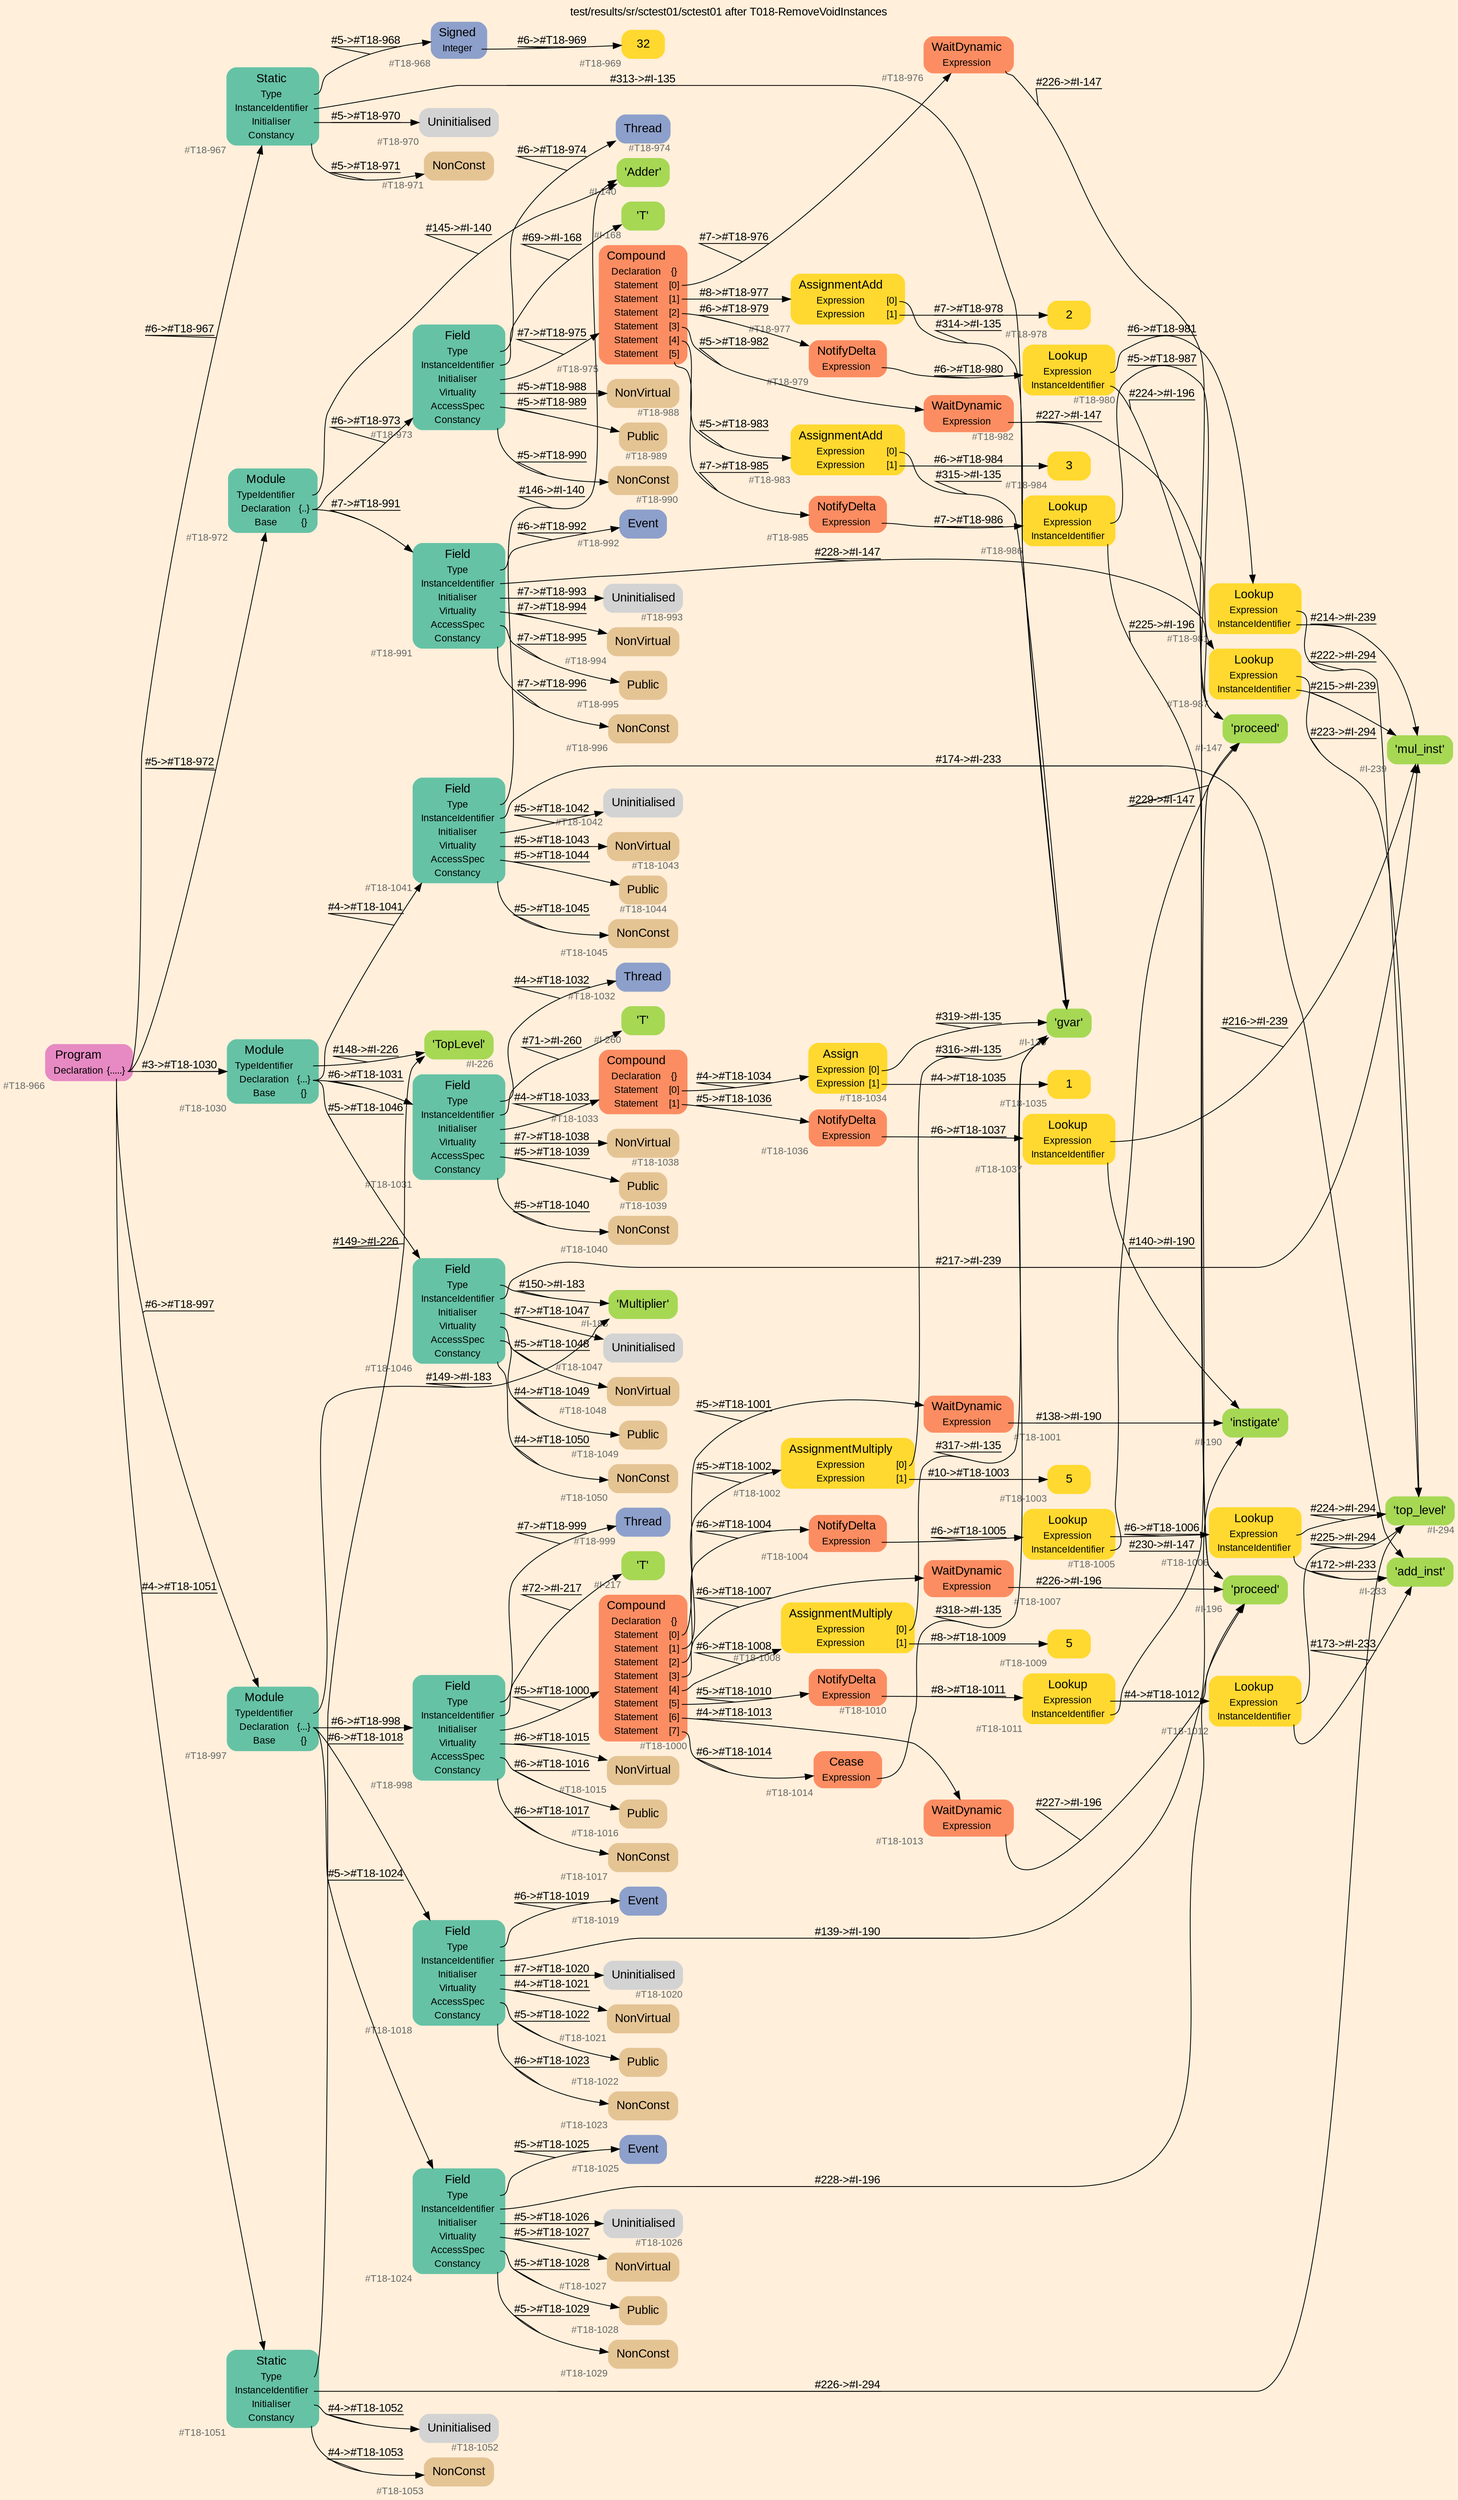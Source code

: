 digraph "test/results/sr/sctest01/sctest01 after T018-RemoveVoidInstances" {
label = "test/results/sr/sctest01/sctest01 after T018-RemoveVoidInstances"
labelloc = t
graph [
    rankdir = "LR"
    ranksep = 0.3
    bgcolor = antiquewhite1
    color = black
    fontcolor = black
    fontname = "Arial"
];
node [
    fontname = "Arial"
];
edge [
    fontname = "Arial"
];

// -------------------- node figure --------------------
// -------- block #T18-966 ----------
"#T18-966" [
    fillcolor = "/set28/4"
    xlabel = "#T18-966"
    fontsize = "12"
    fontcolor = grey40
    shape = "plaintext"
    label = <<TABLE BORDER="0" CELLBORDER="0" CELLSPACING="0">
     <TR><TD><FONT COLOR="black" POINT-SIZE="15">Program</FONT></TD></TR>
     <TR><TD><FONT COLOR="black" POINT-SIZE="12">Declaration</FONT></TD><TD PORT="port0"><FONT COLOR="black" POINT-SIZE="12">{.....}</FONT></TD></TR>
    </TABLE>>
    style = "rounded,filled"
];

// -------- block #T18-967 ----------
"#T18-967" [
    fillcolor = "/set28/1"
    xlabel = "#T18-967"
    fontsize = "12"
    fontcolor = grey40
    shape = "plaintext"
    label = <<TABLE BORDER="0" CELLBORDER="0" CELLSPACING="0">
     <TR><TD><FONT COLOR="black" POINT-SIZE="15">Static</FONT></TD></TR>
     <TR><TD><FONT COLOR="black" POINT-SIZE="12">Type</FONT></TD><TD PORT="port0"></TD></TR>
     <TR><TD><FONT COLOR="black" POINT-SIZE="12">InstanceIdentifier</FONT></TD><TD PORT="port1"></TD></TR>
     <TR><TD><FONT COLOR="black" POINT-SIZE="12">Initialiser</FONT></TD><TD PORT="port2"></TD></TR>
     <TR><TD><FONT COLOR="black" POINT-SIZE="12">Constancy</FONT></TD><TD PORT="port3"></TD></TR>
    </TABLE>>
    style = "rounded,filled"
];

// -------- block #T18-968 ----------
"#T18-968" [
    fillcolor = "/set28/3"
    xlabel = "#T18-968"
    fontsize = "12"
    fontcolor = grey40
    shape = "plaintext"
    label = <<TABLE BORDER="0" CELLBORDER="0" CELLSPACING="0">
     <TR><TD><FONT COLOR="black" POINT-SIZE="15">Signed</FONT></TD></TR>
     <TR><TD><FONT COLOR="black" POINT-SIZE="12">Integer</FONT></TD><TD PORT="port0"></TD></TR>
    </TABLE>>
    style = "rounded,filled"
];

// -------- block #T18-969 ----------
"#T18-969" [
    fillcolor = "/set28/6"
    xlabel = "#T18-969"
    fontsize = "12"
    fontcolor = grey40
    shape = "plaintext"
    label = <<TABLE BORDER="0" CELLBORDER="0" CELLSPACING="0">
     <TR><TD><FONT COLOR="black" POINT-SIZE="15">32</FONT></TD></TR>
    </TABLE>>
    style = "rounded,filled"
];

// -------- block #I-135 ----------
"#I-135" [
    fillcolor = "/set28/5"
    xlabel = "#I-135"
    fontsize = "12"
    fontcolor = grey40
    shape = "plaintext"
    label = <<TABLE BORDER="0" CELLBORDER="0" CELLSPACING="0">
     <TR><TD><FONT COLOR="black" POINT-SIZE="15">'gvar'</FONT></TD></TR>
    </TABLE>>
    style = "rounded,filled"
];

// -------- block #T18-970 ----------
"#T18-970" [
    xlabel = "#T18-970"
    fontsize = "12"
    fontcolor = grey40
    shape = "plaintext"
    label = <<TABLE BORDER="0" CELLBORDER="0" CELLSPACING="0">
     <TR><TD><FONT COLOR="black" POINT-SIZE="15">Uninitialised</FONT></TD></TR>
    </TABLE>>
    style = "rounded,filled"
];

// -------- block #T18-971 ----------
"#T18-971" [
    fillcolor = "/set28/7"
    xlabel = "#T18-971"
    fontsize = "12"
    fontcolor = grey40
    shape = "plaintext"
    label = <<TABLE BORDER="0" CELLBORDER="0" CELLSPACING="0">
     <TR><TD><FONT COLOR="black" POINT-SIZE="15">NonConst</FONT></TD></TR>
    </TABLE>>
    style = "rounded,filled"
];

// -------- block #T18-972 ----------
"#T18-972" [
    fillcolor = "/set28/1"
    xlabel = "#T18-972"
    fontsize = "12"
    fontcolor = grey40
    shape = "plaintext"
    label = <<TABLE BORDER="0" CELLBORDER="0" CELLSPACING="0">
     <TR><TD><FONT COLOR="black" POINT-SIZE="15">Module</FONT></TD></TR>
     <TR><TD><FONT COLOR="black" POINT-SIZE="12">TypeIdentifier</FONT></TD><TD PORT="port0"></TD></TR>
     <TR><TD><FONT COLOR="black" POINT-SIZE="12">Declaration</FONT></TD><TD PORT="port1"><FONT COLOR="black" POINT-SIZE="12">{..}</FONT></TD></TR>
     <TR><TD><FONT COLOR="black" POINT-SIZE="12">Base</FONT></TD><TD PORT="port2"><FONT COLOR="black" POINT-SIZE="12">{}</FONT></TD></TR>
    </TABLE>>
    style = "rounded,filled"
];

// -------- block #I-140 ----------
"#I-140" [
    fillcolor = "/set28/5"
    xlabel = "#I-140"
    fontsize = "12"
    fontcolor = grey40
    shape = "plaintext"
    label = <<TABLE BORDER="0" CELLBORDER="0" CELLSPACING="0">
     <TR><TD><FONT COLOR="black" POINT-SIZE="15">'Adder'</FONT></TD></TR>
    </TABLE>>
    style = "rounded,filled"
];

// -------- block #T18-973 ----------
"#T18-973" [
    fillcolor = "/set28/1"
    xlabel = "#T18-973"
    fontsize = "12"
    fontcolor = grey40
    shape = "plaintext"
    label = <<TABLE BORDER="0" CELLBORDER="0" CELLSPACING="0">
     <TR><TD><FONT COLOR="black" POINT-SIZE="15">Field</FONT></TD></TR>
     <TR><TD><FONT COLOR="black" POINT-SIZE="12">Type</FONT></TD><TD PORT="port0"></TD></TR>
     <TR><TD><FONT COLOR="black" POINT-SIZE="12">InstanceIdentifier</FONT></TD><TD PORT="port1"></TD></TR>
     <TR><TD><FONT COLOR="black" POINT-SIZE="12">Initialiser</FONT></TD><TD PORT="port2"></TD></TR>
     <TR><TD><FONT COLOR="black" POINT-SIZE="12">Virtuality</FONT></TD><TD PORT="port3"></TD></TR>
     <TR><TD><FONT COLOR="black" POINT-SIZE="12">AccessSpec</FONT></TD><TD PORT="port4"></TD></TR>
     <TR><TD><FONT COLOR="black" POINT-SIZE="12">Constancy</FONT></TD><TD PORT="port5"></TD></TR>
    </TABLE>>
    style = "rounded,filled"
];

// -------- block #T18-974 ----------
"#T18-974" [
    fillcolor = "/set28/3"
    xlabel = "#T18-974"
    fontsize = "12"
    fontcolor = grey40
    shape = "plaintext"
    label = <<TABLE BORDER="0" CELLBORDER="0" CELLSPACING="0">
     <TR><TD><FONT COLOR="black" POINT-SIZE="15">Thread</FONT></TD></TR>
    </TABLE>>
    style = "rounded,filled"
];

// -------- block #I-168 ----------
"#I-168" [
    fillcolor = "/set28/5"
    xlabel = "#I-168"
    fontsize = "12"
    fontcolor = grey40
    shape = "plaintext"
    label = <<TABLE BORDER="0" CELLBORDER="0" CELLSPACING="0">
     <TR><TD><FONT COLOR="black" POINT-SIZE="15">'T'</FONT></TD></TR>
    </TABLE>>
    style = "rounded,filled"
];

// -------- block #T18-975 ----------
"#T18-975" [
    fillcolor = "/set28/2"
    xlabel = "#T18-975"
    fontsize = "12"
    fontcolor = grey40
    shape = "plaintext"
    label = <<TABLE BORDER="0" CELLBORDER="0" CELLSPACING="0">
     <TR><TD><FONT COLOR="black" POINT-SIZE="15">Compound</FONT></TD></TR>
     <TR><TD><FONT COLOR="black" POINT-SIZE="12">Declaration</FONT></TD><TD PORT="port0"><FONT COLOR="black" POINT-SIZE="12">{}</FONT></TD></TR>
     <TR><TD><FONT COLOR="black" POINT-SIZE="12">Statement</FONT></TD><TD PORT="port1"><FONT COLOR="black" POINT-SIZE="12">[0]</FONT></TD></TR>
     <TR><TD><FONT COLOR="black" POINT-SIZE="12">Statement</FONT></TD><TD PORT="port2"><FONT COLOR="black" POINT-SIZE="12">[1]</FONT></TD></TR>
     <TR><TD><FONT COLOR="black" POINT-SIZE="12">Statement</FONT></TD><TD PORT="port3"><FONT COLOR="black" POINT-SIZE="12">[2]</FONT></TD></TR>
     <TR><TD><FONT COLOR="black" POINT-SIZE="12">Statement</FONT></TD><TD PORT="port4"><FONT COLOR="black" POINT-SIZE="12">[3]</FONT></TD></TR>
     <TR><TD><FONT COLOR="black" POINT-SIZE="12">Statement</FONT></TD><TD PORT="port5"><FONT COLOR="black" POINT-SIZE="12">[4]</FONT></TD></TR>
     <TR><TD><FONT COLOR="black" POINT-SIZE="12">Statement</FONT></TD><TD PORT="port6"><FONT COLOR="black" POINT-SIZE="12">[5]</FONT></TD></TR>
    </TABLE>>
    style = "rounded,filled"
];

// -------- block #T18-976 ----------
"#T18-976" [
    fillcolor = "/set28/2"
    xlabel = "#T18-976"
    fontsize = "12"
    fontcolor = grey40
    shape = "plaintext"
    label = <<TABLE BORDER="0" CELLBORDER="0" CELLSPACING="0">
     <TR><TD><FONT COLOR="black" POINT-SIZE="15">WaitDynamic</FONT></TD></TR>
     <TR><TD><FONT COLOR="black" POINT-SIZE="12">Expression</FONT></TD><TD PORT="port0"></TD></TR>
    </TABLE>>
    style = "rounded,filled"
];

// -------- block #I-147 ----------
"#I-147" [
    fillcolor = "/set28/5"
    xlabel = "#I-147"
    fontsize = "12"
    fontcolor = grey40
    shape = "plaintext"
    label = <<TABLE BORDER="0" CELLBORDER="0" CELLSPACING="0">
     <TR><TD><FONT COLOR="black" POINT-SIZE="15">'proceed'</FONT></TD></TR>
    </TABLE>>
    style = "rounded,filled"
];

// -------- block #T18-977 ----------
"#T18-977" [
    fillcolor = "/set28/6"
    xlabel = "#T18-977"
    fontsize = "12"
    fontcolor = grey40
    shape = "plaintext"
    label = <<TABLE BORDER="0" CELLBORDER="0" CELLSPACING="0">
     <TR><TD><FONT COLOR="black" POINT-SIZE="15">AssignmentAdd</FONT></TD></TR>
     <TR><TD><FONT COLOR="black" POINT-SIZE="12">Expression</FONT></TD><TD PORT="port0"><FONT COLOR="black" POINT-SIZE="12">[0]</FONT></TD></TR>
     <TR><TD><FONT COLOR="black" POINT-SIZE="12">Expression</FONT></TD><TD PORT="port1"><FONT COLOR="black" POINT-SIZE="12">[1]</FONT></TD></TR>
    </TABLE>>
    style = "rounded,filled"
];

// -------- block #T18-978 ----------
"#T18-978" [
    fillcolor = "/set28/6"
    xlabel = "#T18-978"
    fontsize = "12"
    fontcolor = grey40
    shape = "plaintext"
    label = <<TABLE BORDER="0" CELLBORDER="0" CELLSPACING="0">
     <TR><TD><FONT COLOR="black" POINT-SIZE="15">2</FONT></TD></TR>
    </TABLE>>
    style = "rounded,filled"
];

// -------- block #T18-979 ----------
"#T18-979" [
    fillcolor = "/set28/2"
    xlabel = "#T18-979"
    fontsize = "12"
    fontcolor = grey40
    shape = "plaintext"
    label = <<TABLE BORDER="0" CELLBORDER="0" CELLSPACING="0">
     <TR><TD><FONT COLOR="black" POINT-SIZE="15">NotifyDelta</FONT></TD></TR>
     <TR><TD><FONT COLOR="black" POINT-SIZE="12">Expression</FONT></TD><TD PORT="port0"></TD></TR>
    </TABLE>>
    style = "rounded,filled"
];

// -------- block #T18-980 ----------
"#T18-980" [
    fillcolor = "/set28/6"
    xlabel = "#T18-980"
    fontsize = "12"
    fontcolor = grey40
    shape = "plaintext"
    label = <<TABLE BORDER="0" CELLBORDER="0" CELLSPACING="0">
     <TR><TD><FONT COLOR="black" POINT-SIZE="15">Lookup</FONT></TD></TR>
     <TR><TD><FONT COLOR="black" POINT-SIZE="12">Expression</FONT></TD><TD PORT="port0"></TD></TR>
     <TR><TD><FONT COLOR="black" POINT-SIZE="12">InstanceIdentifier</FONT></TD><TD PORT="port1"></TD></TR>
    </TABLE>>
    style = "rounded,filled"
];

// -------- block #T18-981 ----------
"#T18-981" [
    fillcolor = "/set28/6"
    xlabel = "#T18-981"
    fontsize = "12"
    fontcolor = grey40
    shape = "plaintext"
    label = <<TABLE BORDER="0" CELLBORDER="0" CELLSPACING="0">
     <TR><TD><FONT COLOR="black" POINT-SIZE="15">Lookup</FONT></TD></TR>
     <TR><TD><FONT COLOR="black" POINT-SIZE="12">Expression</FONT></TD><TD PORT="port0"></TD></TR>
     <TR><TD><FONT COLOR="black" POINT-SIZE="12">InstanceIdentifier</FONT></TD><TD PORT="port1"></TD></TR>
    </TABLE>>
    style = "rounded,filled"
];

// -------- block #I-294 ----------
"#I-294" [
    fillcolor = "/set28/5"
    xlabel = "#I-294"
    fontsize = "12"
    fontcolor = grey40
    shape = "plaintext"
    label = <<TABLE BORDER="0" CELLBORDER="0" CELLSPACING="0">
     <TR><TD><FONT COLOR="black" POINT-SIZE="15">'top_level'</FONT></TD></TR>
    </TABLE>>
    style = "rounded,filled"
];

// -------- block #I-239 ----------
"#I-239" [
    fillcolor = "/set28/5"
    xlabel = "#I-239"
    fontsize = "12"
    fontcolor = grey40
    shape = "plaintext"
    label = <<TABLE BORDER="0" CELLBORDER="0" CELLSPACING="0">
     <TR><TD><FONT COLOR="black" POINT-SIZE="15">'mul_inst'</FONT></TD></TR>
    </TABLE>>
    style = "rounded,filled"
];

// -------- block #I-196 ----------
"#I-196" [
    fillcolor = "/set28/5"
    xlabel = "#I-196"
    fontsize = "12"
    fontcolor = grey40
    shape = "plaintext"
    label = <<TABLE BORDER="0" CELLBORDER="0" CELLSPACING="0">
     <TR><TD><FONT COLOR="black" POINT-SIZE="15">'proceed'</FONT></TD></TR>
    </TABLE>>
    style = "rounded,filled"
];

// -------- block #T18-982 ----------
"#T18-982" [
    fillcolor = "/set28/2"
    xlabel = "#T18-982"
    fontsize = "12"
    fontcolor = grey40
    shape = "plaintext"
    label = <<TABLE BORDER="0" CELLBORDER="0" CELLSPACING="0">
     <TR><TD><FONT COLOR="black" POINT-SIZE="15">WaitDynamic</FONT></TD></TR>
     <TR><TD><FONT COLOR="black" POINT-SIZE="12">Expression</FONT></TD><TD PORT="port0"></TD></TR>
    </TABLE>>
    style = "rounded,filled"
];

// -------- block #T18-983 ----------
"#T18-983" [
    fillcolor = "/set28/6"
    xlabel = "#T18-983"
    fontsize = "12"
    fontcolor = grey40
    shape = "plaintext"
    label = <<TABLE BORDER="0" CELLBORDER="0" CELLSPACING="0">
     <TR><TD><FONT COLOR="black" POINT-SIZE="15">AssignmentAdd</FONT></TD></TR>
     <TR><TD><FONT COLOR="black" POINT-SIZE="12">Expression</FONT></TD><TD PORT="port0"><FONT COLOR="black" POINT-SIZE="12">[0]</FONT></TD></TR>
     <TR><TD><FONT COLOR="black" POINT-SIZE="12">Expression</FONT></TD><TD PORT="port1"><FONT COLOR="black" POINT-SIZE="12">[1]</FONT></TD></TR>
    </TABLE>>
    style = "rounded,filled"
];

// -------- block #T18-984 ----------
"#T18-984" [
    fillcolor = "/set28/6"
    xlabel = "#T18-984"
    fontsize = "12"
    fontcolor = grey40
    shape = "plaintext"
    label = <<TABLE BORDER="0" CELLBORDER="0" CELLSPACING="0">
     <TR><TD><FONT COLOR="black" POINT-SIZE="15">3</FONT></TD></TR>
    </TABLE>>
    style = "rounded,filled"
];

// -------- block #T18-985 ----------
"#T18-985" [
    fillcolor = "/set28/2"
    xlabel = "#T18-985"
    fontsize = "12"
    fontcolor = grey40
    shape = "plaintext"
    label = <<TABLE BORDER="0" CELLBORDER="0" CELLSPACING="0">
     <TR><TD><FONT COLOR="black" POINT-SIZE="15">NotifyDelta</FONT></TD></TR>
     <TR><TD><FONT COLOR="black" POINT-SIZE="12">Expression</FONT></TD><TD PORT="port0"></TD></TR>
    </TABLE>>
    style = "rounded,filled"
];

// -------- block #T18-986 ----------
"#T18-986" [
    fillcolor = "/set28/6"
    xlabel = "#T18-986"
    fontsize = "12"
    fontcolor = grey40
    shape = "plaintext"
    label = <<TABLE BORDER="0" CELLBORDER="0" CELLSPACING="0">
     <TR><TD><FONT COLOR="black" POINT-SIZE="15">Lookup</FONT></TD></TR>
     <TR><TD><FONT COLOR="black" POINT-SIZE="12">Expression</FONT></TD><TD PORT="port0"></TD></TR>
     <TR><TD><FONT COLOR="black" POINT-SIZE="12">InstanceIdentifier</FONT></TD><TD PORT="port1"></TD></TR>
    </TABLE>>
    style = "rounded,filled"
];

// -------- block #T18-987 ----------
"#T18-987" [
    fillcolor = "/set28/6"
    xlabel = "#T18-987"
    fontsize = "12"
    fontcolor = grey40
    shape = "plaintext"
    label = <<TABLE BORDER="0" CELLBORDER="0" CELLSPACING="0">
     <TR><TD><FONT COLOR="black" POINT-SIZE="15">Lookup</FONT></TD></TR>
     <TR><TD><FONT COLOR="black" POINT-SIZE="12">Expression</FONT></TD><TD PORT="port0"></TD></TR>
     <TR><TD><FONT COLOR="black" POINT-SIZE="12">InstanceIdentifier</FONT></TD><TD PORT="port1"></TD></TR>
    </TABLE>>
    style = "rounded,filled"
];

// -------- block #T18-988 ----------
"#T18-988" [
    fillcolor = "/set28/7"
    xlabel = "#T18-988"
    fontsize = "12"
    fontcolor = grey40
    shape = "plaintext"
    label = <<TABLE BORDER="0" CELLBORDER="0" CELLSPACING="0">
     <TR><TD><FONT COLOR="black" POINT-SIZE="15">NonVirtual</FONT></TD></TR>
    </TABLE>>
    style = "rounded,filled"
];

// -------- block #T18-989 ----------
"#T18-989" [
    fillcolor = "/set28/7"
    xlabel = "#T18-989"
    fontsize = "12"
    fontcolor = grey40
    shape = "plaintext"
    label = <<TABLE BORDER="0" CELLBORDER="0" CELLSPACING="0">
     <TR><TD><FONT COLOR="black" POINT-SIZE="15">Public</FONT></TD></TR>
    </TABLE>>
    style = "rounded,filled"
];

// -------- block #T18-990 ----------
"#T18-990" [
    fillcolor = "/set28/7"
    xlabel = "#T18-990"
    fontsize = "12"
    fontcolor = grey40
    shape = "plaintext"
    label = <<TABLE BORDER="0" CELLBORDER="0" CELLSPACING="0">
     <TR><TD><FONT COLOR="black" POINT-SIZE="15">NonConst</FONT></TD></TR>
    </TABLE>>
    style = "rounded,filled"
];

// -------- block #T18-991 ----------
"#T18-991" [
    fillcolor = "/set28/1"
    xlabel = "#T18-991"
    fontsize = "12"
    fontcolor = grey40
    shape = "plaintext"
    label = <<TABLE BORDER="0" CELLBORDER="0" CELLSPACING="0">
     <TR><TD><FONT COLOR="black" POINT-SIZE="15">Field</FONT></TD></TR>
     <TR><TD><FONT COLOR="black" POINT-SIZE="12">Type</FONT></TD><TD PORT="port0"></TD></TR>
     <TR><TD><FONT COLOR="black" POINT-SIZE="12">InstanceIdentifier</FONT></TD><TD PORT="port1"></TD></TR>
     <TR><TD><FONT COLOR="black" POINT-SIZE="12">Initialiser</FONT></TD><TD PORT="port2"></TD></TR>
     <TR><TD><FONT COLOR="black" POINT-SIZE="12">Virtuality</FONT></TD><TD PORT="port3"></TD></TR>
     <TR><TD><FONT COLOR="black" POINT-SIZE="12">AccessSpec</FONT></TD><TD PORT="port4"></TD></TR>
     <TR><TD><FONT COLOR="black" POINT-SIZE="12">Constancy</FONT></TD><TD PORT="port5"></TD></TR>
    </TABLE>>
    style = "rounded,filled"
];

// -------- block #T18-992 ----------
"#T18-992" [
    fillcolor = "/set28/3"
    xlabel = "#T18-992"
    fontsize = "12"
    fontcolor = grey40
    shape = "plaintext"
    label = <<TABLE BORDER="0" CELLBORDER="0" CELLSPACING="0">
     <TR><TD><FONT COLOR="black" POINT-SIZE="15">Event</FONT></TD></TR>
    </TABLE>>
    style = "rounded,filled"
];

// -------- block #T18-993 ----------
"#T18-993" [
    xlabel = "#T18-993"
    fontsize = "12"
    fontcolor = grey40
    shape = "plaintext"
    label = <<TABLE BORDER="0" CELLBORDER="0" CELLSPACING="0">
     <TR><TD><FONT COLOR="black" POINT-SIZE="15">Uninitialised</FONT></TD></TR>
    </TABLE>>
    style = "rounded,filled"
];

// -------- block #T18-994 ----------
"#T18-994" [
    fillcolor = "/set28/7"
    xlabel = "#T18-994"
    fontsize = "12"
    fontcolor = grey40
    shape = "plaintext"
    label = <<TABLE BORDER="0" CELLBORDER="0" CELLSPACING="0">
     <TR><TD><FONT COLOR="black" POINT-SIZE="15">NonVirtual</FONT></TD></TR>
    </TABLE>>
    style = "rounded,filled"
];

// -------- block #T18-995 ----------
"#T18-995" [
    fillcolor = "/set28/7"
    xlabel = "#T18-995"
    fontsize = "12"
    fontcolor = grey40
    shape = "plaintext"
    label = <<TABLE BORDER="0" CELLBORDER="0" CELLSPACING="0">
     <TR><TD><FONT COLOR="black" POINT-SIZE="15">Public</FONT></TD></TR>
    </TABLE>>
    style = "rounded,filled"
];

// -------- block #T18-996 ----------
"#T18-996" [
    fillcolor = "/set28/7"
    xlabel = "#T18-996"
    fontsize = "12"
    fontcolor = grey40
    shape = "plaintext"
    label = <<TABLE BORDER="0" CELLBORDER="0" CELLSPACING="0">
     <TR><TD><FONT COLOR="black" POINT-SIZE="15">NonConst</FONT></TD></TR>
    </TABLE>>
    style = "rounded,filled"
];

// -------- block #T18-997 ----------
"#T18-997" [
    fillcolor = "/set28/1"
    xlabel = "#T18-997"
    fontsize = "12"
    fontcolor = grey40
    shape = "plaintext"
    label = <<TABLE BORDER="0" CELLBORDER="0" CELLSPACING="0">
     <TR><TD><FONT COLOR="black" POINT-SIZE="15">Module</FONT></TD></TR>
     <TR><TD><FONT COLOR="black" POINT-SIZE="12">TypeIdentifier</FONT></TD><TD PORT="port0"></TD></TR>
     <TR><TD><FONT COLOR="black" POINT-SIZE="12">Declaration</FONT></TD><TD PORT="port1"><FONT COLOR="black" POINT-SIZE="12">{...}</FONT></TD></TR>
     <TR><TD><FONT COLOR="black" POINT-SIZE="12">Base</FONT></TD><TD PORT="port2"><FONT COLOR="black" POINT-SIZE="12">{}</FONT></TD></TR>
    </TABLE>>
    style = "rounded,filled"
];

// -------- block #I-183 ----------
"#I-183" [
    fillcolor = "/set28/5"
    xlabel = "#I-183"
    fontsize = "12"
    fontcolor = grey40
    shape = "plaintext"
    label = <<TABLE BORDER="0" CELLBORDER="0" CELLSPACING="0">
     <TR><TD><FONT COLOR="black" POINT-SIZE="15">'Multiplier'</FONT></TD></TR>
    </TABLE>>
    style = "rounded,filled"
];

// -------- block #T18-998 ----------
"#T18-998" [
    fillcolor = "/set28/1"
    xlabel = "#T18-998"
    fontsize = "12"
    fontcolor = grey40
    shape = "plaintext"
    label = <<TABLE BORDER="0" CELLBORDER="0" CELLSPACING="0">
     <TR><TD><FONT COLOR="black" POINT-SIZE="15">Field</FONT></TD></TR>
     <TR><TD><FONT COLOR="black" POINT-SIZE="12">Type</FONT></TD><TD PORT="port0"></TD></TR>
     <TR><TD><FONT COLOR="black" POINT-SIZE="12">InstanceIdentifier</FONT></TD><TD PORT="port1"></TD></TR>
     <TR><TD><FONT COLOR="black" POINT-SIZE="12">Initialiser</FONT></TD><TD PORT="port2"></TD></TR>
     <TR><TD><FONT COLOR="black" POINT-SIZE="12">Virtuality</FONT></TD><TD PORT="port3"></TD></TR>
     <TR><TD><FONT COLOR="black" POINT-SIZE="12">AccessSpec</FONT></TD><TD PORT="port4"></TD></TR>
     <TR><TD><FONT COLOR="black" POINT-SIZE="12">Constancy</FONT></TD><TD PORT="port5"></TD></TR>
    </TABLE>>
    style = "rounded,filled"
];

// -------- block #T18-999 ----------
"#T18-999" [
    fillcolor = "/set28/3"
    xlabel = "#T18-999"
    fontsize = "12"
    fontcolor = grey40
    shape = "plaintext"
    label = <<TABLE BORDER="0" CELLBORDER="0" CELLSPACING="0">
     <TR><TD><FONT COLOR="black" POINT-SIZE="15">Thread</FONT></TD></TR>
    </TABLE>>
    style = "rounded,filled"
];

// -------- block #I-217 ----------
"#I-217" [
    fillcolor = "/set28/5"
    xlabel = "#I-217"
    fontsize = "12"
    fontcolor = grey40
    shape = "plaintext"
    label = <<TABLE BORDER="0" CELLBORDER="0" CELLSPACING="0">
     <TR><TD><FONT COLOR="black" POINT-SIZE="15">'T'</FONT></TD></TR>
    </TABLE>>
    style = "rounded,filled"
];

// -------- block #T18-1000 ----------
"#T18-1000" [
    fillcolor = "/set28/2"
    xlabel = "#T18-1000"
    fontsize = "12"
    fontcolor = grey40
    shape = "plaintext"
    label = <<TABLE BORDER="0" CELLBORDER="0" CELLSPACING="0">
     <TR><TD><FONT COLOR="black" POINT-SIZE="15">Compound</FONT></TD></TR>
     <TR><TD><FONT COLOR="black" POINT-SIZE="12">Declaration</FONT></TD><TD PORT="port0"><FONT COLOR="black" POINT-SIZE="12">{}</FONT></TD></TR>
     <TR><TD><FONT COLOR="black" POINT-SIZE="12">Statement</FONT></TD><TD PORT="port1"><FONT COLOR="black" POINT-SIZE="12">[0]</FONT></TD></TR>
     <TR><TD><FONT COLOR="black" POINT-SIZE="12">Statement</FONT></TD><TD PORT="port2"><FONT COLOR="black" POINT-SIZE="12">[1]</FONT></TD></TR>
     <TR><TD><FONT COLOR="black" POINT-SIZE="12">Statement</FONT></TD><TD PORT="port3"><FONT COLOR="black" POINT-SIZE="12">[2]</FONT></TD></TR>
     <TR><TD><FONT COLOR="black" POINT-SIZE="12">Statement</FONT></TD><TD PORT="port4"><FONT COLOR="black" POINT-SIZE="12">[3]</FONT></TD></TR>
     <TR><TD><FONT COLOR="black" POINT-SIZE="12">Statement</FONT></TD><TD PORT="port5"><FONT COLOR="black" POINT-SIZE="12">[4]</FONT></TD></TR>
     <TR><TD><FONT COLOR="black" POINT-SIZE="12">Statement</FONT></TD><TD PORT="port6"><FONT COLOR="black" POINT-SIZE="12">[5]</FONT></TD></TR>
     <TR><TD><FONT COLOR="black" POINT-SIZE="12">Statement</FONT></TD><TD PORT="port7"><FONT COLOR="black" POINT-SIZE="12">[6]</FONT></TD></TR>
     <TR><TD><FONT COLOR="black" POINT-SIZE="12">Statement</FONT></TD><TD PORT="port8"><FONT COLOR="black" POINT-SIZE="12">[7]</FONT></TD></TR>
    </TABLE>>
    style = "rounded,filled"
];

// -------- block #T18-1001 ----------
"#T18-1001" [
    fillcolor = "/set28/2"
    xlabel = "#T18-1001"
    fontsize = "12"
    fontcolor = grey40
    shape = "plaintext"
    label = <<TABLE BORDER="0" CELLBORDER="0" CELLSPACING="0">
     <TR><TD><FONT COLOR="black" POINT-SIZE="15">WaitDynamic</FONT></TD></TR>
     <TR><TD><FONT COLOR="black" POINT-SIZE="12">Expression</FONT></TD><TD PORT="port0"></TD></TR>
    </TABLE>>
    style = "rounded,filled"
];

// -------- block #I-190 ----------
"#I-190" [
    fillcolor = "/set28/5"
    xlabel = "#I-190"
    fontsize = "12"
    fontcolor = grey40
    shape = "plaintext"
    label = <<TABLE BORDER="0" CELLBORDER="0" CELLSPACING="0">
     <TR><TD><FONT COLOR="black" POINT-SIZE="15">'instigate'</FONT></TD></TR>
    </TABLE>>
    style = "rounded,filled"
];

// -------- block #T18-1002 ----------
"#T18-1002" [
    fillcolor = "/set28/6"
    xlabel = "#T18-1002"
    fontsize = "12"
    fontcolor = grey40
    shape = "plaintext"
    label = <<TABLE BORDER="0" CELLBORDER="0" CELLSPACING="0">
     <TR><TD><FONT COLOR="black" POINT-SIZE="15">AssignmentMultiply</FONT></TD></TR>
     <TR><TD><FONT COLOR="black" POINT-SIZE="12">Expression</FONT></TD><TD PORT="port0"><FONT COLOR="black" POINT-SIZE="12">[0]</FONT></TD></TR>
     <TR><TD><FONT COLOR="black" POINT-SIZE="12">Expression</FONT></TD><TD PORT="port1"><FONT COLOR="black" POINT-SIZE="12">[1]</FONT></TD></TR>
    </TABLE>>
    style = "rounded,filled"
];

// -------- block #T18-1003 ----------
"#T18-1003" [
    fillcolor = "/set28/6"
    xlabel = "#T18-1003"
    fontsize = "12"
    fontcolor = grey40
    shape = "plaintext"
    label = <<TABLE BORDER="0" CELLBORDER="0" CELLSPACING="0">
     <TR><TD><FONT COLOR="black" POINT-SIZE="15">5</FONT></TD></TR>
    </TABLE>>
    style = "rounded,filled"
];

// -------- block #T18-1004 ----------
"#T18-1004" [
    fillcolor = "/set28/2"
    xlabel = "#T18-1004"
    fontsize = "12"
    fontcolor = grey40
    shape = "plaintext"
    label = <<TABLE BORDER="0" CELLBORDER="0" CELLSPACING="0">
     <TR><TD><FONT COLOR="black" POINT-SIZE="15">NotifyDelta</FONT></TD></TR>
     <TR><TD><FONT COLOR="black" POINT-SIZE="12">Expression</FONT></TD><TD PORT="port0"></TD></TR>
    </TABLE>>
    style = "rounded,filled"
];

// -------- block #T18-1005 ----------
"#T18-1005" [
    fillcolor = "/set28/6"
    xlabel = "#T18-1005"
    fontsize = "12"
    fontcolor = grey40
    shape = "plaintext"
    label = <<TABLE BORDER="0" CELLBORDER="0" CELLSPACING="0">
     <TR><TD><FONT COLOR="black" POINT-SIZE="15">Lookup</FONT></TD></TR>
     <TR><TD><FONT COLOR="black" POINT-SIZE="12">Expression</FONT></TD><TD PORT="port0"></TD></TR>
     <TR><TD><FONT COLOR="black" POINT-SIZE="12">InstanceIdentifier</FONT></TD><TD PORT="port1"></TD></TR>
    </TABLE>>
    style = "rounded,filled"
];

// -------- block #T18-1006 ----------
"#T18-1006" [
    fillcolor = "/set28/6"
    xlabel = "#T18-1006"
    fontsize = "12"
    fontcolor = grey40
    shape = "plaintext"
    label = <<TABLE BORDER="0" CELLBORDER="0" CELLSPACING="0">
     <TR><TD><FONT COLOR="black" POINT-SIZE="15">Lookup</FONT></TD></TR>
     <TR><TD><FONT COLOR="black" POINT-SIZE="12">Expression</FONT></TD><TD PORT="port0"></TD></TR>
     <TR><TD><FONT COLOR="black" POINT-SIZE="12">InstanceIdentifier</FONT></TD><TD PORT="port1"></TD></TR>
    </TABLE>>
    style = "rounded,filled"
];

// -------- block #I-233 ----------
"#I-233" [
    fillcolor = "/set28/5"
    xlabel = "#I-233"
    fontsize = "12"
    fontcolor = grey40
    shape = "plaintext"
    label = <<TABLE BORDER="0" CELLBORDER="0" CELLSPACING="0">
     <TR><TD><FONT COLOR="black" POINT-SIZE="15">'add_inst'</FONT></TD></TR>
    </TABLE>>
    style = "rounded,filled"
];

// -------- block #T18-1007 ----------
"#T18-1007" [
    fillcolor = "/set28/2"
    xlabel = "#T18-1007"
    fontsize = "12"
    fontcolor = grey40
    shape = "plaintext"
    label = <<TABLE BORDER="0" CELLBORDER="0" CELLSPACING="0">
     <TR><TD><FONT COLOR="black" POINT-SIZE="15">WaitDynamic</FONT></TD></TR>
     <TR><TD><FONT COLOR="black" POINT-SIZE="12">Expression</FONT></TD><TD PORT="port0"></TD></TR>
    </TABLE>>
    style = "rounded,filled"
];

// -------- block #T18-1008 ----------
"#T18-1008" [
    fillcolor = "/set28/6"
    xlabel = "#T18-1008"
    fontsize = "12"
    fontcolor = grey40
    shape = "plaintext"
    label = <<TABLE BORDER="0" CELLBORDER="0" CELLSPACING="0">
     <TR><TD><FONT COLOR="black" POINT-SIZE="15">AssignmentMultiply</FONT></TD></TR>
     <TR><TD><FONT COLOR="black" POINT-SIZE="12">Expression</FONT></TD><TD PORT="port0"><FONT COLOR="black" POINT-SIZE="12">[0]</FONT></TD></TR>
     <TR><TD><FONT COLOR="black" POINT-SIZE="12">Expression</FONT></TD><TD PORT="port1"><FONT COLOR="black" POINT-SIZE="12">[1]</FONT></TD></TR>
    </TABLE>>
    style = "rounded,filled"
];

// -------- block #T18-1009 ----------
"#T18-1009" [
    fillcolor = "/set28/6"
    xlabel = "#T18-1009"
    fontsize = "12"
    fontcolor = grey40
    shape = "plaintext"
    label = <<TABLE BORDER="0" CELLBORDER="0" CELLSPACING="0">
     <TR><TD><FONT COLOR="black" POINT-SIZE="15">5</FONT></TD></TR>
    </TABLE>>
    style = "rounded,filled"
];

// -------- block #T18-1010 ----------
"#T18-1010" [
    fillcolor = "/set28/2"
    xlabel = "#T18-1010"
    fontsize = "12"
    fontcolor = grey40
    shape = "plaintext"
    label = <<TABLE BORDER="0" CELLBORDER="0" CELLSPACING="0">
     <TR><TD><FONT COLOR="black" POINT-SIZE="15">NotifyDelta</FONT></TD></TR>
     <TR><TD><FONT COLOR="black" POINT-SIZE="12">Expression</FONT></TD><TD PORT="port0"></TD></TR>
    </TABLE>>
    style = "rounded,filled"
];

// -------- block #T18-1011 ----------
"#T18-1011" [
    fillcolor = "/set28/6"
    xlabel = "#T18-1011"
    fontsize = "12"
    fontcolor = grey40
    shape = "plaintext"
    label = <<TABLE BORDER="0" CELLBORDER="0" CELLSPACING="0">
     <TR><TD><FONT COLOR="black" POINT-SIZE="15">Lookup</FONT></TD></TR>
     <TR><TD><FONT COLOR="black" POINT-SIZE="12">Expression</FONT></TD><TD PORT="port0"></TD></TR>
     <TR><TD><FONT COLOR="black" POINT-SIZE="12">InstanceIdentifier</FONT></TD><TD PORT="port1"></TD></TR>
    </TABLE>>
    style = "rounded,filled"
];

// -------- block #T18-1012 ----------
"#T18-1012" [
    fillcolor = "/set28/6"
    xlabel = "#T18-1012"
    fontsize = "12"
    fontcolor = grey40
    shape = "plaintext"
    label = <<TABLE BORDER="0" CELLBORDER="0" CELLSPACING="0">
     <TR><TD><FONT COLOR="black" POINT-SIZE="15">Lookup</FONT></TD></TR>
     <TR><TD><FONT COLOR="black" POINT-SIZE="12">Expression</FONT></TD><TD PORT="port0"></TD></TR>
     <TR><TD><FONT COLOR="black" POINT-SIZE="12">InstanceIdentifier</FONT></TD><TD PORT="port1"></TD></TR>
    </TABLE>>
    style = "rounded,filled"
];

// -------- block #T18-1013 ----------
"#T18-1013" [
    fillcolor = "/set28/2"
    xlabel = "#T18-1013"
    fontsize = "12"
    fontcolor = grey40
    shape = "plaintext"
    label = <<TABLE BORDER="0" CELLBORDER="0" CELLSPACING="0">
     <TR><TD><FONT COLOR="black" POINT-SIZE="15">WaitDynamic</FONT></TD></TR>
     <TR><TD><FONT COLOR="black" POINT-SIZE="12">Expression</FONT></TD><TD PORT="port0"></TD></TR>
    </TABLE>>
    style = "rounded,filled"
];

// -------- block #T18-1014 ----------
"#T18-1014" [
    fillcolor = "/set28/2"
    xlabel = "#T18-1014"
    fontsize = "12"
    fontcolor = grey40
    shape = "plaintext"
    label = <<TABLE BORDER="0" CELLBORDER="0" CELLSPACING="0">
     <TR><TD><FONT COLOR="black" POINT-SIZE="15">Cease</FONT></TD></TR>
     <TR><TD><FONT COLOR="black" POINT-SIZE="12">Expression</FONT></TD><TD PORT="port0"></TD></TR>
    </TABLE>>
    style = "rounded,filled"
];

// -------- block #T18-1015 ----------
"#T18-1015" [
    fillcolor = "/set28/7"
    xlabel = "#T18-1015"
    fontsize = "12"
    fontcolor = grey40
    shape = "plaintext"
    label = <<TABLE BORDER="0" CELLBORDER="0" CELLSPACING="0">
     <TR><TD><FONT COLOR="black" POINT-SIZE="15">NonVirtual</FONT></TD></TR>
    </TABLE>>
    style = "rounded,filled"
];

// -------- block #T18-1016 ----------
"#T18-1016" [
    fillcolor = "/set28/7"
    xlabel = "#T18-1016"
    fontsize = "12"
    fontcolor = grey40
    shape = "plaintext"
    label = <<TABLE BORDER="0" CELLBORDER="0" CELLSPACING="0">
     <TR><TD><FONT COLOR="black" POINT-SIZE="15">Public</FONT></TD></TR>
    </TABLE>>
    style = "rounded,filled"
];

// -------- block #T18-1017 ----------
"#T18-1017" [
    fillcolor = "/set28/7"
    xlabel = "#T18-1017"
    fontsize = "12"
    fontcolor = grey40
    shape = "plaintext"
    label = <<TABLE BORDER="0" CELLBORDER="0" CELLSPACING="0">
     <TR><TD><FONT COLOR="black" POINT-SIZE="15">NonConst</FONT></TD></TR>
    </TABLE>>
    style = "rounded,filled"
];

// -------- block #T18-1018 ----------
"#T18-1018" [
    fillcolor = "/set28/1"
    xlabel = "#T18-1018"
    fontsize = "12"
    fontcolor = grey40
    shape = "plaintext"
    label = <<TABLE BORDER="0" CELLBORDER="0" CELLSPACING="0">
     <TR><TD><FONT COLOR="black" POINT-SIZE="15">Field</FONT></TD></TR>
     <TR><TD><FONT COLOR="black" POINT-SIZE="12">Type</FONT></TD><TD PORT="port0"></TD></TR>
     <TR><TD><FONT COLOR="black" POINT-SIZE="12">InstanceIdentifier</FONT></TD><TD PORT="port1"></TD></TR>
     <TR><TD><FONT COLOR="black" POINT-SIZE="12">Initialiser</FONT></TD><TD PORT="port2"></TD></TR>
     <TR><TD><FONT COLOR="black" POINT-SIZE="12">Virtuality</FONT></TD><TD PORT="port3"></TD></TR>
     <TR><TD><FONT COLOR="black" POINT-SIZE="12">AccessSpec</FONT></TD><TD PORT="port4"></TD></TR>
     <TR><TD><FONT COLOR="black" POINT-SIZE="12">Constancy</FONT></TD><TD PORT="port5"></TD></TR>
    </TABLE>>
    style = "rounded,filled"
];

// -------- block #T18-1019 ----------
"#T18-1019" [
    fillcolor = "/set28/3"
    xlabel = "#T18-1019"
    fontsize = "12"
    fontcolor = grey40
    shape = "plaintext"
    label = <<TABLE BORDER="0" CELLBORDER="0" CELLSPACING="0">
     <TR><TD><FONT COLOR="black" POINT-SIZE="15">Event</FONT></TD></TR>
    </TABLE>>
    style = "rounded,filled"
];

// -------- block #T18-1020 ----------
"#T18-1020" [
    xlabel = "#T18-1020"
    fontsize = "12"
    fontcolor = grey40
    shape = "plaintext"
    label = <<TABLE BORDER="0" CELLBORDER="0" CELLSPACING="0">
     <TR><TD><FONT COLOR="black" POINT-SIZE="15">Uninitialised</FONT></TD></TR>
    </TABLE>>
    style = "rounded,filled"
];

// -------- block #T18-1021 ----------
"#T18-1021" [
    fillcolor = "/set28/7"
    xlabel = "#T18-1021"
    fontsize = "12"
    fontcolor = grey40
    shape = "plaintext"
    label = <<TABLE BORDER="0" CELLBORDER="0" CELLSPACING="0">
     <TR><TD><FONT COLOR="black" POINT-SIZE="15">NonVirtual</FONT></TD></TR>
    </TABLE>>
    style = "rounded,filled"
];

// -------- block #T18-1022 ----------
"#T18-1022" [
    fillcolor = "/set28/7"
    xlabel = "#T18-1022"
    fontsize = "12"
    fontcolor = grey40
    shape = "plaintext"
    label = <<TABLE BORDER="0" CELLBORDER="0" CELLSPACING="0">
     <TR><TD><FONT COLOR="black" POINT-SIZE="15">Public</FONT></TD></TR>
    </TABLE>>
    style = "rounded,filled"
];

// -------- block #T18-1023 ----------
"#T18-1023" [
    fillcolor = "/set28/7"
    xlabel = "#T18-1023"
    fontsize = "12"
    fontcolor = grey40
    shape = "plaintext"
    label = <<TABLE BORDER="0" CELLBORDER="0" CELLSPACING="0">
     <TR><TD><FONT COLOR="black" POINT-SIZE="15">NonConst</FONT></TD></TR>
    </TABLE>>
    style = "rounded,filled"
];

// -------- block #T18-1024 ----------
"#T18-1024" [
    fillcolor = "/set28/1"
    xlabel = "#T18-1024"
    fontsize = "12"
    fontcolor = grey40
    shape = "plaintext"
    label = <<TABLE BORDER="0" CELLBORDER="0" CELLSPACING="0">
     <TR><TD><FONT COLOR="black" POINT-SIZE="15">Field</FONT></TD></TR>
     <TR><TD><FONT COLOR="black" POINT-SIZE="12">Type</FONT></TD><TD PORT="port0"></TD></TR>
     <TR><TD><FONT COLOR="black" POINT-SIZE="12">InstanceIdentifier</FONT></TD><TD PORT="port1"></TD></TR>
     <TR><TD><FONT COLOR="black" POINT-SIZE="12">Initialiser</FONT></TD><TD PORT="port2"></TD></TR>
     <TR><TD><FONT COLOR="black" POINT-SIZE="12">Virtuality</FONT></TD><TD PORT="port3"></TD></TR>
     <TR><TD><FONT COLOR="black" POINT-SIZE="12">AccessSpec</FONT></TD><TD PORT="port4"></TD></TR>
     <TR><TD><FONT COLOR="black" POINT-SIZE="12">Constancy</FONT></TD><TD PORT="port5"></TD></TR>
    </TABLE>>
    style = "rounded,filled"
];

// -------- block #T18-1025 ----------
"#T18-1025" [
    fillcolor = "/set28/3"
    xlabel = "#T18-1025"
    fontsize = "12"
    fontcolor = grey40
    shape = "plaintext"
    label = <<TABLE BORDER="0" CELLBORDER="0" CELLSPACING="0">
     <TR><TD><FONT COLOR="black" POINT-SIZE="15">Event</FONT></TD></TR>
    </TABLE>>
    style = "rounded,filled"
];

// -------- block #T18-1026 ----------
"#T18-1026" [
    xlabel = "#T18-1026"
    fontsize = "12"
    fontcolor = grey40
    shape = "plaintext"
    label = <<TABLE BORDER="0" CELLBORDER="0" CELLSPACING="0">
     <TR><TD><FONT COLOR="black" POINT-SIZE="15">Uninitialised</FONT></TD></TR>
    </TABLE>>
    style = "rounded,filled"
];

// -------- block #T18-1027 ----------
"#T18-1027" [
    fillcolor = "/set28/7"
    xlabel = "#T18-1027"
    fontsize = "12"
    fontcolor = grey40
    shape = "plaintext"
    label = <<TABLE BORDER="0" CELLBORDER="0" CELLSPACING="0">
     <TR><TD><FONT COLOR="black" POINT-SIZE="15">NonVirtual</FONT></TD></TR>
    </TABLE>>
    style = "rounded,filled"
];

// -------- block #T18-1028 ----------
"#T18-1028" [
    fillcolor = "/set28/7"
    xlabel = "#T18-1028"
    fontsize = "12"
    fontcolor = grey40
    shape = "plaintext"
    label = <<TABLE BORDER="0" CELLBORDER="0" CELLSPACING="0">
     <TR><TD><FONT COLOR="black" POINT-SIZE="15">Public</FONT></TD></TR>
    </TABLE>>
    style = "rounded,filled"
];

// -------- block #T18-1029 ----------
"#T18-1029" [
    fillcolor = "/set28/7"
    xlabel = "#T18-1029"
    fontsize = "12"
    fontcolor = grey40
    shape = "plaintext"
    label = <<TABLE BORDER="0" CELLBORDER="0" CELLSPACING="0">
     <TR><TD><FONT COLOR="black" POINT-SIZE="15">NonConst</FONT></TD></TR>
    </TABLE>>
    style = "rounded,filled"
];

// -------- block #T18-1030 ----------
"#T18-1030" [
    fillcolor = "/set28/1"
    xlabel = "#T18-1030"
    fontsize = "12"
    fontcolor = grey40
    shape = "plaintext"
    label = <<TABLE BORDER="0" CELLBORDER="0" CELLSPACING="0">
     <TR><TD><FONT COLOR="black" POINT-SIZE="15">Module</FONT></TD></TR>
     <TR><TD><FONT COLOR="black" POINT-SIZE="12">TypeIdentifier</FONT></TD><TD PORT="port0"></TD></TR>
     <TR><TD><FONT COLOR="black" POINT-SIZE="12">Declaration</FONT></TD><TD PORT="port1"><FONT COLOR="black" POINT-SIZE="12">{...}</FONT></TD></TR>
     <TR><TD><FONT COLOR="black" POINT-SIZE="12">Base</FONT></TD><TD PORT="port2"><FONT COLOR="black" POINT-SIZE="12">{}</FONT></TD></TR>
    </TABLE>>
    style = "rounded,filled"
];

// -------- block #I-226 ----------
"#I-226" [
    fillcolor = "/set28/5"
    xlabel = "#I-226"
    fontsize = "12"
    fontcolor = grey40
    shape = "plaintext"
    label = <<TABLE BORDER="0" CELLBORDER="0" CELLSPACING="0">
     <TR><TD><FONT COLOR="black" POINT-SIZE="15">'TopLevel'</FONT></TD></TR>
    </TABLE>>
    style = "rounded,filled"
];

// -------- block #T18-1031 ----------
"#T18-1031" [
    fillcolor = "/set28/1"
    xlabel = "#T18-1031"
    fontsize = "12"
    fontcolor = grey40
    shape = "plaintext"
    label = <<TABLE BORDER="0" CELLBORDER="0" CELLSPACING="0">
     <TR><TD><FONT COLOR="black" POINT-SIZE="15">Field</FONT></TD></TR>
     <TR><TD><FONT COLOR="black" POINT-SIZE="12">Type</FONT></TD><TD PORT="port0"></TD></TR>
     <TR><TD><FONT COLOR="black" POINT-SIZE="12">InstanceIdentifier</FONT></TD><TD PORT="port1"></TD></TR>
     <TR><TD><FONT COLOR="black" POINT-SIZE="12">Initialiser</FONT></TD><TD PORT="port2"></TD></TR>
     <TR><TD><FONT COLOR="black" POINT-SIZE="12">Virtuality</FONT></TD><TD PORT="port3"></TD></TR>
     <TR><TD><FONT COLOR="black" POINT-SIZE="12">AccessSpec</FONT></TD><TD PORT="port4"></TD></TR>
     <TR><TD><FONT COLOR="black" POINT-SIZE="12">Constancy</FONT></TD><TD PORT="port5"></TD></TR>
    </TABLE>>
    style = "rounded,filled"
];

// -------- block #T18-1032 ----------
"#T18-1032" [
    fillcolor = "/set28/3"
    xlabel = "#T18-1032"
    fontsize = "12"
    fontcolor = grey40
    shape = "plaintext"
    label = <<TABLE BORDER="0" CELLBORDER="0" CELLSPACING="0">
     <TR><TD><FONT COLOR="black" POINT-SIZE="15">Thread</FONT></TD></TR>
    </TABLE>>
    style = "rounded,filled"
];

// -------- block #I-260 ----------
"#I-260" [
    fillcolor = "/set28/5"
    xlabel = "#I-260"
    fontsize = "12"
    fontcolor = grey40
    shape = "plaintext"
    label = <<TABLE BORDER="0" CELLBORDER="0" CELLSPACING="0">
     <TR><TD><FONT COLOR="black" POINT-SIZE="15">'T'</FONT></TD></TR>
    </TABLE>>
    style = "rounded,filled"
];

// -------- block #T18-1033 ----------
"#T18-1033" [
    fillcolor = "/set28/2"
    xlabel = "#T18-1033"
    fontsize = "12"
    fontcolor = grey40
    shape = "plaintext"
    label = <<TABLE BORDER="0" CELLBORDER="0" CELLSPACING="0">
     <TR><TD><FONT COLOR="black" POINT-SIZE="15">Compound</FONT></TD></TR>
     <TR><TD><FONT COLOR="black" POINT-SIZE="12">Declaration</FONT></TD><TD PORT="port0"><FONT COLOR="black" POINT-SIZE="12">{}</FONT></TD></TR>
     <TR><TD><FONT COLOR="black" POINT-SIZE="12">Statement</FONT></TD><TD PORT="port1"><FONT COLOR="black" POINT-SIZE="12">[0]</FONT></TD></TR>
     <TR><TD><FONT COLOR="black" POINT-SIZE="12">Statement</FONT></TD><TD PORT="port2"><FONT COLOR="black" POINT-SIZE="12">[1]</FONT></TD></TR>
    </TABLE>>
    style = "rounded,filled"
];

// -------- block #T18-1034 ----------
"#T18-1034" [
    fillcolor = "/set28/6"
    xlabel = "#T18-1034"
    fontsize = "12"
    fontcolor = grey40
    shape = "plaintext"
    label = <<TABLE BORDER="0" CELLBORDER="0" CELLSPACING="0">
     <TR><TD><FONT COLOR="black" POINT-SIZE="15">Assign</FONT></TD></TR>
     <TR><TD><FONT COLOR="black" POINT-SIZE="12">Expression</FONT></TD><TD PORT="port0"><FONT COLOR="black" POINT-SIZE="12">[0]</FONT></TD></TR>
     <TR><TD><FONT COLOR="black" POINT-SIZE="12">Expression</FONT></TD><TD PORT="port1"><FONT COLOR="black" POINT-SIZE="12">[1]</FONT></TD></TR>
    </TABLE>>
    style = "rounded,filled"
];

// -------- block #T18-1035 ----------
"#T18-1035" [
    fillcolor = "/set28/6"
    xlabel = "#T18-1035"
    fontsize = "12"
    fontcolor = grey40
    shape = "plaintext"
    label = <<TABLE BORDER="0" CELLBORDER="0" CELLSPACING="0">
     <TR><TD><FONT COLOR="black" POINT-SIZE="15">1</FONT></TD></TR>
    </TABLE>>
    style = "rounded,filled"
];

// -------- block #T18-1036 ----------
"#T18-1036" [
    fillcolor = "/set28/2"
    xlabel = "#T18-1036"
    fontsize = "12"
    fontcolor = grey40
    shape = "plaintext"
    label = <<TABLE BORDER="0" CELLBORDER="0" CELLSPACING="0">
     <TR><TD><FONT COLOR="black" POINT-SIZE="15">NotifyDelta</FONT></TD></TR>
     <TR><TD><FONT COLOR="black" POINT-SIZE="12">Expression</FONT></TD><TD PORT="port0"></TD></TR>
    </TABLE>>
    style = "rounded,filled"
];

// -------- block #T18-1037 ----------
"#T18-1037" [
    fillcolor = "/set28/6"
    xlabel = "#T18-1037"
    fontsize = "12"
    fontcolor = grey40
    shape = "plaintext"
    label = <<TABLE BORDER="0" CELLBORDER="0" CELLSPACING="0">
     <TR><TD><FONT COLOR="black" POINT-SIZE="15">Lookup</FONT></TD></TR>
     <TR><TD><FONT COLOR="black" POINT-SIZE="12">Expression</FONT></TD><TD PORT="port0"></TD></TR>
     <TR><TD><FONT COLOR="black" POINT-SIZE="12">InstanceIdentifier</FONT></TD><TD PORT="port1"></TD></TR>
    </TABLE>>
    style = "rounded,filled"
];

// -------- block #T18-1038 ----------
"#T18-1038" [
    fillcolor = "/set28/7"
    xlabel = "#T18-1038"
    fontsize = "12"
    fontcolor = grey40
    shape = "plaintext"
    label = <<TABLE BORDER="0" CELLBORDER="0" CELLSPACING="0">
     <TR><TD><FONT COLOR="black" POINT-SIZE="15">NonVirtual</FONT></TD></TR>
    </TABLE>>
    style = "rounded,filled"
];

// -------- block #T18-1039 ----------
"#T18-1039" [
    fillcolor = "/set28/7"
    xlabel = "#T18-1039"
    fontsize = "12"
    fontcolor = grey40
    shape = "plaintext"
    label = <<TABLE BORDER="0" CELLBORDER="0" CELLSPACING="0">
     <TR><TD><FONT COLOR="black" POINT-SIZE="15">Public</FONT></TD></TR>
    </TABLE>>
    style = "rounded,filled"
];

// -------- block #T18-1040 ----------
"#T18-1040" [
    fillcolor = "/set28/7"
    xlabel = "#T18-1040"
    fontsize = "12"
    fontcolor = grey40
    shape = "plaintext"
    label = <<TABLE BORDER="0" CELLBORDER="0" CELLSPACING="0">
     <TR><TD><FONT COLOR="black" POINT-SIZE="15">NonConst</FONT></TD></TR>
    </TABLE>>
    style = "rounded,filled"
];

// -------- block #T18-1041 ----------
"#T18-1041" [
    fillcolor = "/set28/1"
    xlabel = "#T18-1041"
    fontsize = "12"
    fontcolor = grey40
    shape = "plaintext"
    label = <<TABLE BORDER="0" CELLBORDER="0" CELLSPACING="0">
     <TR><TD><FONT COLOR="black" POINT-SIZE="15">Field</FONT></TD></TR>
     <TR><TD><FONT COLOR="black" POINT-SIZE="12">Type</FONT></TD><TD PORT="port0"></TD></TR>
     <TR><TD><FONT COLOR="black" POINT-SIZE="12">InstanceIdentifier</FONT></TD><TD PORT="port1"></TD></TR>
     <TR><TD><FONT COLOR="black" POINT-SIZE="12">Initialiser</FONT></TD><TD PORT="port2"></TD></TR>
     <TR><TD><FONT COLOR="black" POINT-SIZE="12">Virtuality</FONT></TD><TD PORT="port3"></TD></TR>
     <TR><TD><FONT COLOR="black" POINT-SIZE="12">AccessSpec</FONT></TD><TD PORT="port4"></TD></TR>
     <TR><TD><FONT COLOR="black" POINT-SIZE="12">Constancy</FONT></TD><TD PORT="port5"></TD></TR>
    </TABLE>>
    style = "rounded,filled"
];

// -------- block #T18-1042 ----------
"#T18-1042" [
    xlabel = "#T18-1042"
    fontsize = "12"
    fontcolor = grey40
    shape = "plaintext"
    label = <<TABLE BORDER="0" CELLBORDER="0" CELLSPACING="0">
     <TR><TD><FONT COLOR="black" POINT-SIZE="15">Uninitialised</FONT></TD></TR>
    </TABLE>>
    style = "rounded,filled"
];

// -------- block #T18-1043 ----------
"#T18-1043" [
    fillcolor = "/set28/7"
    xlabel = "#T18-1043"
    fontsize = "12"
    fontcolor = grey40
    shape = "plaintext"
    label = <<TABLE BORDER="0" CELLBORDER="0" CELLSPACING="0">
     <TR><TD><FONT COLOR="black" POINT-SIZE="15">NonVirtual</FONT></TD></TR>
    </TABLE>>
    style = "rounded,filled"
];

// -------- block #T18-1044 ----------
"#T18-1044" [
    fillcolor = "/set28/7"
    xlabel = "#T18-1044"
    fontsize = "12"
    fontcolor = grey40
    shape = "plaintext"
    label = <<TABLE BORDER="0" CELLBORDER="0" CELLSPACING="0">
     <TR><TD><FONT COLOR="black" POINT-SIZE="15">Public</FONT></TD></TR>
    </TABLE>>
    style = "rounded,filled"
];

// -------- block #T18-1045 ----------
"#T18-1045" [
    fillcolor = "/set28/7"
    xlabel = "#T18-1045"
    fontsize = "12"
    fontcolor = grey40
    shape = "plaintext"
    label = <<TABLE BORDER="0" CELLBORDER="0" CELLSPACING="0">
     <TR><TD><FONT COLOR="black" POINT-SIZE="15">NonConst</FONT></TD></TR>
    </TABLE>>
    style = "rounded,filled"
];

// -------- block #T18-1046 ----------
"#T18-1046" [
    fillcolor = "/set28/1"
    xlabel = "#T18-1046"
    fontsize = "12"
    fontcolor = grey40
    shape = "plaintext"
    label = <<TABLE BORDER="0" CELLBORDER="0" CELLSPACING="0">
     <TR><TD><FONT COLOR="black" POINT-SIZE="15">Field</FONT></TD></TR>
     <TR><TD><FONT COLOR="black" POINT-SIZE="12">Type</FONT></TD><TD PORT="port0"></TD></TR>
     <TR><TD><FONT COLOR="black" POINT-SIZE="12">InstanceIdentifier</FONT></TD><TD PORT="port1"></TD></TR>
     <TR><TD><FONT COLOR="black" POINT-SIZE="12">Initialiser</FONT></TD><TD PORT="port2"></TD></TR>
     <TR><TD><FONT COLOR="black" POINT-SIZE="12">Virtuality</FONT></TD><TD PORT="port3"></TD></TR>
     <TR><TD><FONT COLOR="black" POINT-SIZE="12">AccessSpec</FONT></TD><TD PORT="port4"></TD></TR>
     <TR><TD><FONT COLOR="black" POINT-SIZE="12">Constancy</FONT></TD><TD PORT="port5"></TD></TR>
    </TABLE>>
    style = "rounded,filled"
];

// -------- block #T18-1047 ----------
"#T18-1047" [
    xlabel = "#T18-1047"
    fontsize = "12"
    fontcolor = grey40
    shape = "plaintext"
    label = <<TABLE BORDER="0" CELLBORDER="0" CELLSPACING="0">
     <TR><TD><FONT COLOR="black" POINT-SIZE="15">Uninitialised</FONT></TD></TR>
    </TABLE>>
    style = "rounded,filled"
];

// -------- block #T18-1048 ----------
"#T18-1048" [
    fillcolor = "/set28/7"
    xlabel = "#T18-1048"
    fontsize = "12"
    fontcolor = grey40
    shape = "plaintext"
    label = <<TABLE BORDER="0" CELLBORDER="0" CELLSPACING="0">
     <TR><TD><FONT COLOR="black" POINT-SIZE="15">NonVirtual</FONT></TD></TR>
    </TABLE>>
    style = "rounded,filled"
];

// -------- block #T18-1049 ----------
"#T18-1049" [
    fillcolor = "/set28/7"
    xlabel = "#T18-1049"
    fontsize = "12"
    fontcolor = grey40
    shape = "plaintext"
    label = <<TABLE BORDER="0" CELLBORDER="0" CELLSPACING="0">
     <TR><TD><FONT COLOR="black" POINT-SIZE="15">Public</FONT></TD></TR>
    </TABLE>>
    style = "rounded,filled"
];

// -------- block #T18-1050 ----------
"#T18-1050" [
    fillcolor = "/set28/7"
    xlabel = "#T18-1050"
    fontsize = "12"
    fontcolor = grey40
    shape = "plaintext"
    label = <<TABLE BORDER="0" CELLBORDER="0" CELLSPACING="0">
     <TR><TD><FONT COLOR="black" POINT-SIZE="15">NonConst</FONT></TD></TR>
    </TABLE>>
    style = "rounded,filled"
];

// -------- block #T18-1051 ----------
"#T18-1051" [
    fillcolor = "/set28/1"
    xlabel = "#T18-1051"
    fontsize = "12"
    fontcolor = grey40
    shape = "plaintext"
    label = <<TABLE BORDER="0" CELLBORDER="0" CELLSPACING="0">
     <TR><TD><FONT COLOR="black" POINT-SIZE="15">Static</FONT></TD></TR>
     <TR><TD><FONT COLOR="black" POINT-SIZE="12">Type</FONT></TD><TD PORT="port0"></TD></TR>
     <TR><TD><FONT COLOR="black" POINT-SIZE="12">InstanceIdentifier</FONT></TD><TD PORT="port1"></TD></TR>
     <TR><TD><FONT COLOR="black" POINT-SIZE="12">Initialiser</FONT></TD><TD PORT="port2"></TD></TR>
     <TR><TD><FONT COLOR="black" POINT-SIZE="12">Constancy</FONT></TD><TD PORT="port3"></TD></TR>
    </TABLE>>
    style = "rounded,filled"
];

// -------- block #T18-1052 ----------
"#T18-1052" [
    xlabel = "#T18-1052"
    fontsize = "12"
    fontcolor = grey40
    shape = "plaintext"
    label = <<TABLE BORDER="0" CELLBORDER="0" CELLSPACING="0">
     <TR><TD><FONT COLOR="black" POINT-SIZE="15">Uninitialised</FONT></TD></TR>
    </TABLE>>
    style = "rounded,filled"
];

// -------- block #T18-1053 ----------
"#T18-1053" [
    fillcolor = "/set28/7"
    xlabel = "#T18-1053"
    fontsize = "12"
    fontcolor = grey40
    shape = "plaintext"
    label = <<TABLE BORDER="0" CELLBORDER="0" CELLSPACING="0">
     <TR><TD><FONT COLOR="black" POINT-SIZE="15">NonConst</FONT></TD></TR>
    </TABLE>>
    style = "rounded,filled"
];

"#T18-966":port0 -> "#T18-967" [
    label = "#6-&gt;#T18-967"
    decorate = true
    color = black
    fontcolor = black
];

"#T18-966":port0 -> "#T18-972" [
    label = "#5-&gt;#T18-972"
    decorate = true
    color = black
    fontcolor = black
];

"#T18-966":port0 -> "#T18-997" [
    label = "#6-&gt;#T18-997"
    decorate = true
    color = black
    fontcolor = black
];

"#T18-966":port0 -> "#T18-1030" [
    label = "#3-&gt;#T18-1030"
    decorate = true
    color = black
    fontcolor = black
];

"#T18-966":port0 -> "#T18-1051" [
    label = "#4-&gt;#T18-1051"
    decorate = true
    color = black
    fontcolor = black
];

"#T18-967":port0 -> "#T18-968" [
    label = "#5-&gt;#T18-968"
    decorate = true
    color = black
    fontcolor = black
];

"#T18-967":port1 -> "#I-135" [
    label = "#313-&gt;#I-135"
    decorate = true
    color = black
    fontcolor = black
];

"#T18-967":port2 -> "#T18-970" [
    label = "#5-&gt;#T18-970"
    decorate = true
    color = black
    fontcolor = black
];

"#T18-967":port3 -> "#T18-971" [
    label = "#5-&gt;#T18-971"
    decorate = true
    color = black
    fontcolor = black
];

"#T18-968":port0 -> "#T18-969" [
    label = "#6-&gt;#T18-969"
    decorate = true
    color = black
    fontcolor = black
];

"#T18-972":port0 -> "#I-140" [
    label = "#145-&gt;#I-140"
    decorate = true
    color = black
    fontcolor = black
];

"#T18-972":port1 -> "#T18-973" [
    label = "#6-&gt;#T18-973"
    decorate = true
    color = black
    fontcolor = black
];

"#T18-972":port1 -> "#T18-991" [
    label = "#7-&gt;#T18-991"
    decorate = true
    color = black
    fontcolor = black
];

"#T18-973":port0 -> "#T18-974" [
    label = "#6-&gt;#T18-974"
    decorate = true
    color = black
    fontcolor = black
];

"#T18-973":port1 -> "#I-168" [
    label = "#69-&gt;#I-168"
    decorate = true
    color = black
    fontcolor = black
];

"#T18-973":port2 -> "#T18-975" [
    label = "#7-&gt;#T18-975"
    decorate = true
    color = black
    fontcolor = black
];

"#T18-973":port3 -> "#T18-988" [
    label = "#5-&gt;#T18-988"
    decorate = true
    color = black
    fontcolor = black
];

"#T18-973":port4 -> "#T18-989" [
    label = "#5-&gt;#T18-989"
    decorate = true
    color = black
    fontcolor = black
];

"#T18-973":port5 -> "#T18-990" [
    label = "#5-&gt;#T18-990"
    decorate = true
    color = black
    fontcolor = black
];

"#T18-975":port1 -> "#T18-976" [
    label = "#7-&gt;#T18-976"
    decorate = true
    color = black
    fontcolor = black
];

"#T18-975":port2 -> "#T18-977" [
    label = "#8-&gt;#T18-977"
    decorate = true
    color = black
    fontcolor = black
];

"#T18-975":port3 -> "#T18-979" [
    label = "#6-&gt;#T18-979"
    decorate = true
    color = black
    fontcolor = black
];

"#T18-975":port4 -> "#T18-982" [
    label = "#5-&gt;#T18-982"
    decorate = true
    color = black
    fontcolor = black
];

"#T18-975":port5 -> "#T18-983" [
    label = "#5-&gt;#T18-983"
    decorate = true
    color = black
    fontcolor = black
];

"#T18-975":port6 -> "#T18-985" [
    label = "#7-&gt;#T18-985"
    decorate = true
    color = black
    fontcolor = black
];

"#T18-976":port0 -> "#I-147" [
    label = "#226-&gt;#I-147"
    decorate = true
    color = black
    fontcolor = black
];

"#T18-977":port0 -> "#I-135" [
    label = "#314-&gt;#I-135"
    decorate = true
    color = black
    fontcolor = black
];

"#T18-977":port1 -> "#T18-978" [
    label = "#7-&gt;#T18-978"
    decorate = true
    color = black
    fontcolor = black
];

"#T18-979":port0 -> "#T18-980" [
    label = "#6-&gt;#T18-980"
    decorate = true
    color = black
    fontcolor = black
];

"#T18-980":port0 -> "#T18-981" [
    label = "#6-&gt;#T18-981"
    decorate = true
    color = black
    fontcolor = black
];

"#T18-980":port1 -> "#I-196" [
    label = "#224-&gt;#I-196"
    decorate = true
    color = black
    fontcolor = black
];

"#T18-981":port0 -> "#I-294" [
    label = "#222-&gt;#I-294"
    decorate = true
    color = black
    fontcolor = black
];

"#T18-981":port1 -> "#I-239" [
    label = "#214-&gt;#I-239"
    decorate = true
    color = black
    fontcolor = black
];

"#T18-982":port0 -> "#I-147" [
    label = "#227-&gt;#I-147"
    decorate = true
    color = black
    fontcolor = black
];

"#T18-983":port0 -> "#I-135" [
    label = "#315-&gt;#I-135"
    decorate = true
    color = black
    fontcolor = black
];

"#T18-983":port1 -> "#T18-984" [
    label = "#6-&gt;#T18-984"
    decorate = true
    color = black
    fontcolor = black
];

"#T18-985":port0 -> "#T18-986" [
    label = "#7-&gt;#T18-986"
    decorate = true
    color = black
    fontcolor = black
];

"#T18-986":port0 -> "#T18-987" [
    label = "#5-&gt;#T18-987"
    decorate = true
    color = black
    fontcolor = black
];

"#T18-986":port1 -> "#I-196" [
    label = "#225-&gt;#I-196"
    decorate = true
    color = black
    fontcolor = black
];

"#T18-987":port0 -> "#I-294" [
    label = "#223-&gt;#I-294"
    decorate = true
    color = black
    fontcolor = black
];

"#T18-987":port1 -> "#I-239" [
    label = "#215-&gt;#I-239"
    decorate = true
    color = black
    fontcolor = black
];

"#T18-991":port0 -> "#T18-992" [
    label = "#6-&gt;#T18-992"
    decorate = true
    color = black
    fontcolor = black
];

"#T18-991":port1 -> "#I-147" [
    label = "#228-&gt;#I-147"
    decorate = true
    color = black
    fontcolor = black
];

"#T18-991":port2 -> "#T18-993" [
    label = "#7-&gt;#T18-993"
    decorate = true
    color = black
    fontcolor = black
];

"#T18-991":port3 -> "#T18-994" [
    label = "#7-&gt;#T18-994"
    decorate = true
    color = black
    fontcolor = black
];

"#T18-991":port4 -> "#T18-995" [
    label = "#7-&gt;#T18-995"
    decorate = true
    color = black
    fontcolor = black
];

"#T18-991":port5 -> "#T18-996" [
    label = "#7-&gt;#T18-996"
    decorate = true
    color = black
    fontcolor = black
];

"#T18-997":port0 -> "#I-183" [
    label = "#149-&gt;#I-183"
    decorate = true
    color = black
    fontcolor = black
];

"#T18-997":port1 -> "#T18-998" [
    label = "#6-&gt;#T18-998"
    decorate = true
    color = black
    fontcolor = black
];

"#T18-997":port1 -> "#T18-1018" [
    label = "#6-&gt;#T18-1018"
    decorate = true
    color = black
    fontcolor = black
];

"#T18-997":port1 -> "#T18-1024" [
    label = "#5-&gt;#T18-1024"
    decorate = true
    color = black
    fontcolor = black
];

"#T18-998":port0 -> "#T18-999" [
    label = "#7-&gt;#T18-999"
    decorate = true
    color = black
    fontcolor = black
];

"#T18-998":port1 -> "#I-217" [
    label = "#72-&gt;#I-217"
    decorate = true
    color = black
    fontcolor = black
];

"#T18-998":port2 -> "#T18-1000" [
    label = "#5-&gt;#T18-1000"
    decorate = true
    color = black
    fontcolor = black
];

"#T18-998":port3 -> "#T18-1015" [
    label = "#6-&gt;#T18-1015"
    decorate = true
    color = black
    fontcolor = black
];

"#T18-998":port4 -> "#T18-1016" [
    label = "#6-&gt;#T18-1016"
    decorate = true
    color = black
    fontcolor = black
];

"#T18-998":port5 -> "#T18-1017" [
    label = "#6-&gt;#T18-1017"
    decorate = true
    color = black
    fontcolor = black
];

"#T18-1000":port1 -> "#T18-1001" [
    label = "#5-&gt;#T18-1001"
    decorate = true
    color = black
    fontcolor = black
];

"#T18-1000":port2 -> "#T18-1002" [
    label = "#5-&gt;#T18-1002"
    decorate = true
    color = black
    fontcolor = black
];

"#T18-1000":port3 -> "#T18-1004" [
    label = "#6-&gt;#T18-1004"
    decorate = true
    color = black
    fontcolor = black
];

"#T18-1000":port4 -> "#T18-1007" [
    label = "#6-&gt;#T18-1007"
    decorate = true
    color = black
    fontcolor = black
];

"#T18-1000":port5 -> "#T18-1008" [
    label = "#6-&gt;#T18-1008"
    decorate = true
    color = black
    fontcolor = black
];

"#T18-1000":port6 -> "#T18-1010" [
    label = "#5-&gt;#T18-1010"
    decorate = true
    color = black
    fontcolor = black
];

"#T18-1000":port7 -> "#T18-1013" [
    label = "#4-&gt;#T18-1013"
    decorate = true
    color = black
    fontcolor = black
];

"#T18-1000":port8 -> "#T18-1014" [
    label = "#6-&gt;#T18-1014"
    decorate = true
    color = black
    fontcolor = black
];

"#T18-1001":port0 -> "#I-190" [
    label = "#138-&gt;#I-190"
    decorate = true
    color = black
    fontcolor = black
];

"#T18-1002":port0 -> "#I-135" [
    label = "#316-&gt;#I-135"
    decorate = true
    color = black
    fontcolor = black
];

"#T18-1002":port1 -> "#T18-1003" [
    label = "#10-&gt;#T18-1003"
    decorate = true
    color = black
    fontcolor = black
];

"#T18-1004":port0 -> "#T18-1005" [
    label = "#6-&gt;#T18-1005"
    decorate = true
    color = black
    fontcolor = black
];

"#T18-1005":port0 -> "#T18-1006" [
    label = "#6-&gt;#T18-1006"
    decorate = true
    color = black
    fontcolor = black
];

"#T18-1005":port1 -> "#I-147" [
    label = "#229-&gt;#I-147"
    decorate = true
    color = black
    fontcolor = black
];

"#T18-1006":port0 -> "#I-294" [
    label = "#224-&gt;#I-294"
    decorate = true
    color = black
    fontcolor = black
];

"#T18-1006":port1 -> "#I-233" [
    label = "#172-&gt;#I-233"
    decorate = true
    color = black
    fontcolor = black
];

"#T18-1007":port0 -> "#I-196" [
    label = "#226-&gt;#I-196"
    decorate = true
    color = black
    fontcolor = black
];

"#T18-1008":port0 -> "#I-135" [
    label = "#317-&gt;#I-135"
    decorate = true
    color = black
    fontcolor = black
];

"#T18-1008":port1 -> "#T18-1009" [
    label = "#8-&gt;#T18-1009"
    decorate = true
    color = black
    fontcolor = black
];

"#T18-1010":port0 -> "#T18-1011" [
    label = "#8-&gt;#T18-1011"
    decorate = true
    color = black
    fontcolor = black
];

"#T18-1011":port0 -> "#T18-1012" [
    label = "#4-&gt;#T18-1012"
    decorate = true
    color = black
    fontcolor = black
];

"#T18-1011":port1 -> "#I-147" [
    label = "#230-&gt;#I-147"
    decorate = true
    color = black
    fontcolor = black
];

"#T18-1012":port0 -> "#I-294" [
    label = "#225-&gt;#I-294"
    decorate = true
    color = black
    fontcolor = black
];

"#T18-1012":port1 -> "#I-233" [
    label = "#173-&gt;#I-233"
    decorate = true
    color = black
    fontcolor = black
];

"#T18-1013":port0 -> "#I-196" [
    label = "#227-&gt;#I-196"
    decorate = true
    color = black
    fontcolor = black
];

"#T18-1014":port0 -> "#I-135" [
    label = "#318-&gt;#I-135"
    decorate = true
    color = black
    fontcolor = black
];

"#T18-1018":port0 -> "#T18-1019" [
    label = "#6-&gt;#T18-1019"
    decorate = true
    color = black
    fontcolor = black
];

"#T18-1018":port1 -> "#I-190" [
    label = "#139-&gt;#I-190"
    decorate = true
    color = black
    fontcolor = black
];

"#T18-1018":port2 -> "#T18-1020" [
    label = "#7-&gt;#T18-1020"
    decorate = true
    color = black
    fontcolor = black
];

"#T18-1018":port3 -> "#T18-1021" [
    label = "#4-&gt;#T18-1021"
    decorate = true
    color = black
    fontcolor = black
];

"#T18-1018":port4 -> "#T18-1022" [
    label = "#5-&gt;#T18-1022"
    decorate = true
    color = black
    fontcolor = black
];

"#T18-1018":port5 -> "#T18-1023" [
    label = "#6-&gt;#T18-1023"
    decorate = true
    color = black
    fontcolor = black
];

"#T18-1024":port0 -> "#T18-1025" [
    label = "#5-&gt;#T18-1025"
    decorate = true
    color = black
    fontcolor = black
];

"#T18-1024":port1 -> "#I-196" [
    label = "#228-&gt;#I-196"
    decorate = true
    color = black
    fontcolor = black
];

"#T18-1024":port2 -> "#T18-1026" [
    label = "#5-&gt;#T18-1026"
    decorate = true
    color = black
    fontcolor = black
];

"#T18-1024":port3 -> "#T18-1027" [
    label = "#5-&gt;#T18-1027"
    decorate = true
    color = black
    fontcolor = black
];

"#T18-1024":port4 -> "#T18-1028" [
    label = "#5-&gt;#T18-1028"
    decorate = true
    color = black
    fontcolor = black
];

"#T18-1024":port5 -> "#T18-1029" [
    label = "#5-&gt;#T18-1029"
    decorate = true
    color = black
    fontcolor = black
];

"#T18-1030":port0 -> "#I-226" [
    label = "#148-&gt;#I-226"
    decorate = true
    color = black
    fontcolor = black
];

"#T18-1030":port1 -> "#T18-1031" [
    label = "#6-&gt;#T18-1031"
    decorate = true
    color = black
    fontcolor = black
];

"#T18-1030":port1 -> "#T18-1041" [
    label = "#4-&gt;#T18-1041"
    decorate = true
    color = black
    fontcolor = black
];

"#T18-1030":port1 -> "#T18-1046" [
    label = "#5-&gt;#T18-1046"
    decorate = true
    color = black
    fontcolor = black
];

"#T18-1031":port0 -> "#T18-1032" [
    label = "#4-&gt;#T18-1032"
    decorate = true
    color = black
    fontcolor = black
];

"#T18-1031":port1 -> "#I-260" [
    label = "#71-&gt;#I-260"
    decorate = true
    color = black
    fontcolor = black
];

"#T18-1031":port2 -> "#T18-1033" [
    label = "#4-&gt;#T18-1033"
    decorate = true
    color = black
    fontcolor = black
];

"#T18-1031":port3 -> "#T18-1038" [
    label = "#7-&gt;#T18-1038"
    decorate = true
    color = black
    fontcolor = black
];

"#T18-1031":port4 -> "#T18-1039" [
    label = "#5-&gt;#T18-1039"
    decorate = true
    color = black
    fontcolor = black
];

"#T18-1031":port5 -> "#T18-1040" [
    label = "#5-&gt;#T18-1040"
    decorate = true
    color = black
    fontcolor = black
];

"#T18-1033":port1 -> "#T18-1034" [
    label = "#4-&gt;#T18-1034"
    decorate = true
    color = black
    fontcolor = black
];

"#T18-1033":port2 -> "#T18-1036" [
    label = "#5-&gt;#T18-1036"
    decorate = true
    color = black
    fontcolor = black
];

"#T18-1034":port0 -> "#I-135" [
    label = "#319-&gt;#I-135"
    decorate = true
    color = black
    fontcolor = black
];

"#T18-1034":port1 -> "#T18-1035" [
    label = "#4-&gt;#T18-1035"
    decorate = true
    color = black
    fontcolor = black
];

"#T18-1036":port0 -> "#T18-1037" [
    label = "#6-&gt;#T18-1037"
    decorate = true
    color = black
    fontcolor = black
];

"#T18-1037":port0 -> "#I-239" [
    label = "#216-&gt;#I-239"
    decorate = true
    color = black
    fontcolor = black
];

"#T18-1037":port1 -> "#I-190" [
    label = "#140-&gt;#I-190"
    decorate = true
    color = black
    fontcolor = black
];

"#T18-1041":port0 -> "#I-140" [
    label = "#146-&gt;#I-140"
    decorate = true
    color = black
    fontcolor = black
];

"#T18-1041":port1 -> "#I-233" [
    label = "#174-&gt;#I-233"
    decorate = true
    color = black
    fontcolor = black
];

"#T18-1041":port2 -> "#T18-1042" [
    label = "#5-&gt;#T18-1042"
    decorate = true
    color = black
    fontcolor = black
];

"#T18-1041":port3 -> "#T18-1043" [
    label = "#5-&gt;#T18-1043"
    decorate = true
    color = black
    fontcolor = black
];

"#T18-1041":port4 -> "#T18-1044" [
    label = "#5-&gt;#T18-1044"
    decorate = true
    color = black
    fontcolor = black
];

"#T18-1041":port5 -> "#T18-1045" [
    label = "#5-&gt;#T18-1045"
    decorate = true
    color = black
    fontcolor = black
];

"#T18-1046":port0 -> "#I-183" [
    label = "#150-&gt;#I-183"
    decorate = true
    color = black
    fontcolor = black
];

"#T18-1046":port1 -> "#I-239" [
    label = "#217-&gt;#I-239"
    decorate = true
    color = black
    fontcolor = black
];

"#T18-1046":port2 -> "#T18-1047" [
    label = "#7-&gt;#T18-1047"
    decorate = true
    color = black
    fontcolor = black
];

"#T18-1046":port3 -> "#T18-1048" [
    label = "#5-&gt;#T18-1048"
    decorate = true
    color = black
    fontcolor = black
];

"#T18-1046":port4 -> "#T18-1049" [
    label = "#4-&gt;#T18-1049"
    decorate = true
    color = black
    fontcolor = black
];

"#T18-1046":port5 -> "#T18-1050" [
    label = "#4-&gt;#T18-1050"
    decorate = true
    color = black
    fontcolor = black
];

"#T18-1051":port0 -> "#I-226" [
    label = "#149-&gt;#I-226"
    decorate = true
    color = black
    fontcolor = black
];

"#T18-1051":port1 -> "#I-294" [
    label = "#226-&gt;#I-294"
    decorate = true
    color = black
    fontcolor = black
];

"#T18-1051":port2 -> "#T18-1052" [
    label = "#4-&gt;#T18-1052"
    decorate = true
    color = black
    fontcolor = black
];

"#T18-1051":port3 -> "#T18-1053" [
    label = "#4-&gt;#T18-1053"
    decorate = true
    color = black
    fontcolor = black
];


}
